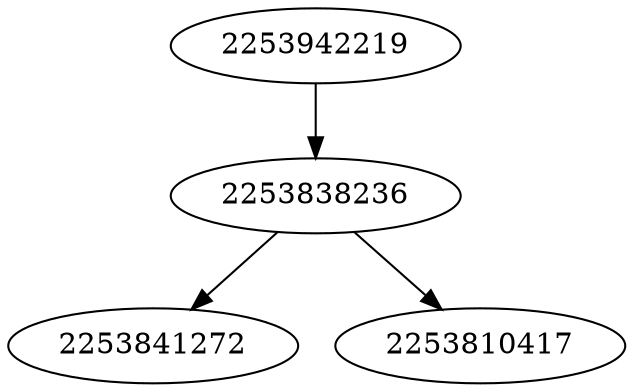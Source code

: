 strict digraph  {
2253841272;
2253810417;
2253942219;
2253838236;
2253942219 -> 2253838236;
2253838236 -> 2253810417;
2253838236 -> 2253841272;
}
